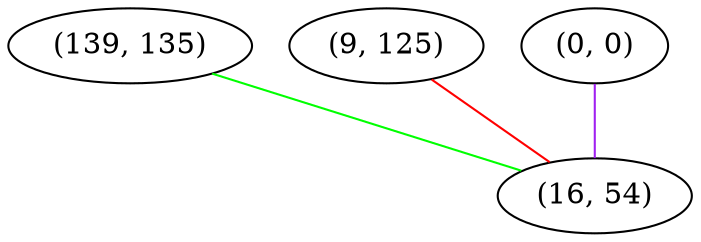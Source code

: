 graph "" {
"(139, 135)";
"(9, 125)";
"(0, 0)";
"(16, 54)";
"(139, 135)" -- "(16, 54)"  [color=green, key=0, weight=2];
"(9, 125)" -- "(16, 54)"  [color=red, key=0, weight=1];
"(0, 0)" -- "(16, 54)"  [color=purple, key=0, weight=4];
}
